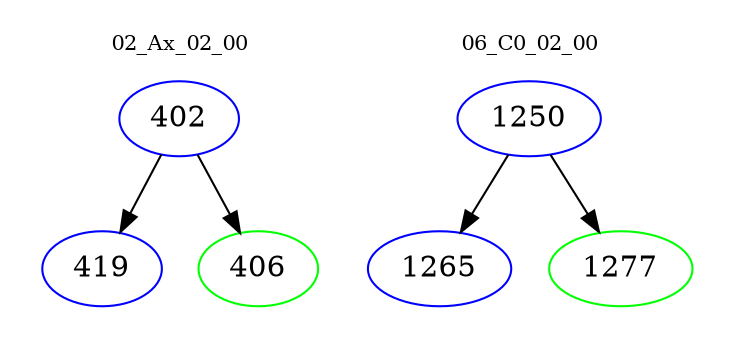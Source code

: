 digraph{
subgraph cluster_0 {
color = white
label = "02_Ax_02_00";
fontsize=10;
T0_402 [label="402", color="blue"]
T0_402 -> T0_419 [color="black"]
T0_419 [label="419", color="blue"]
T0_402 -> T0_406 [color="black"]
T0_406 [label="406", color="green"]
}
subgraph cluster_1 {
color = white
label = "06_C0_02_00";
fontsize=10;
T1_1250 [label="1250", color="blue"]
T1_1250 -> T1_1265 [color="black"]
T1_1265 [label="1265", color="blue"]
T1_1250 -> T1_1277 [color="black"]
T1_1277 [label="1277", color="green"]
}
}
